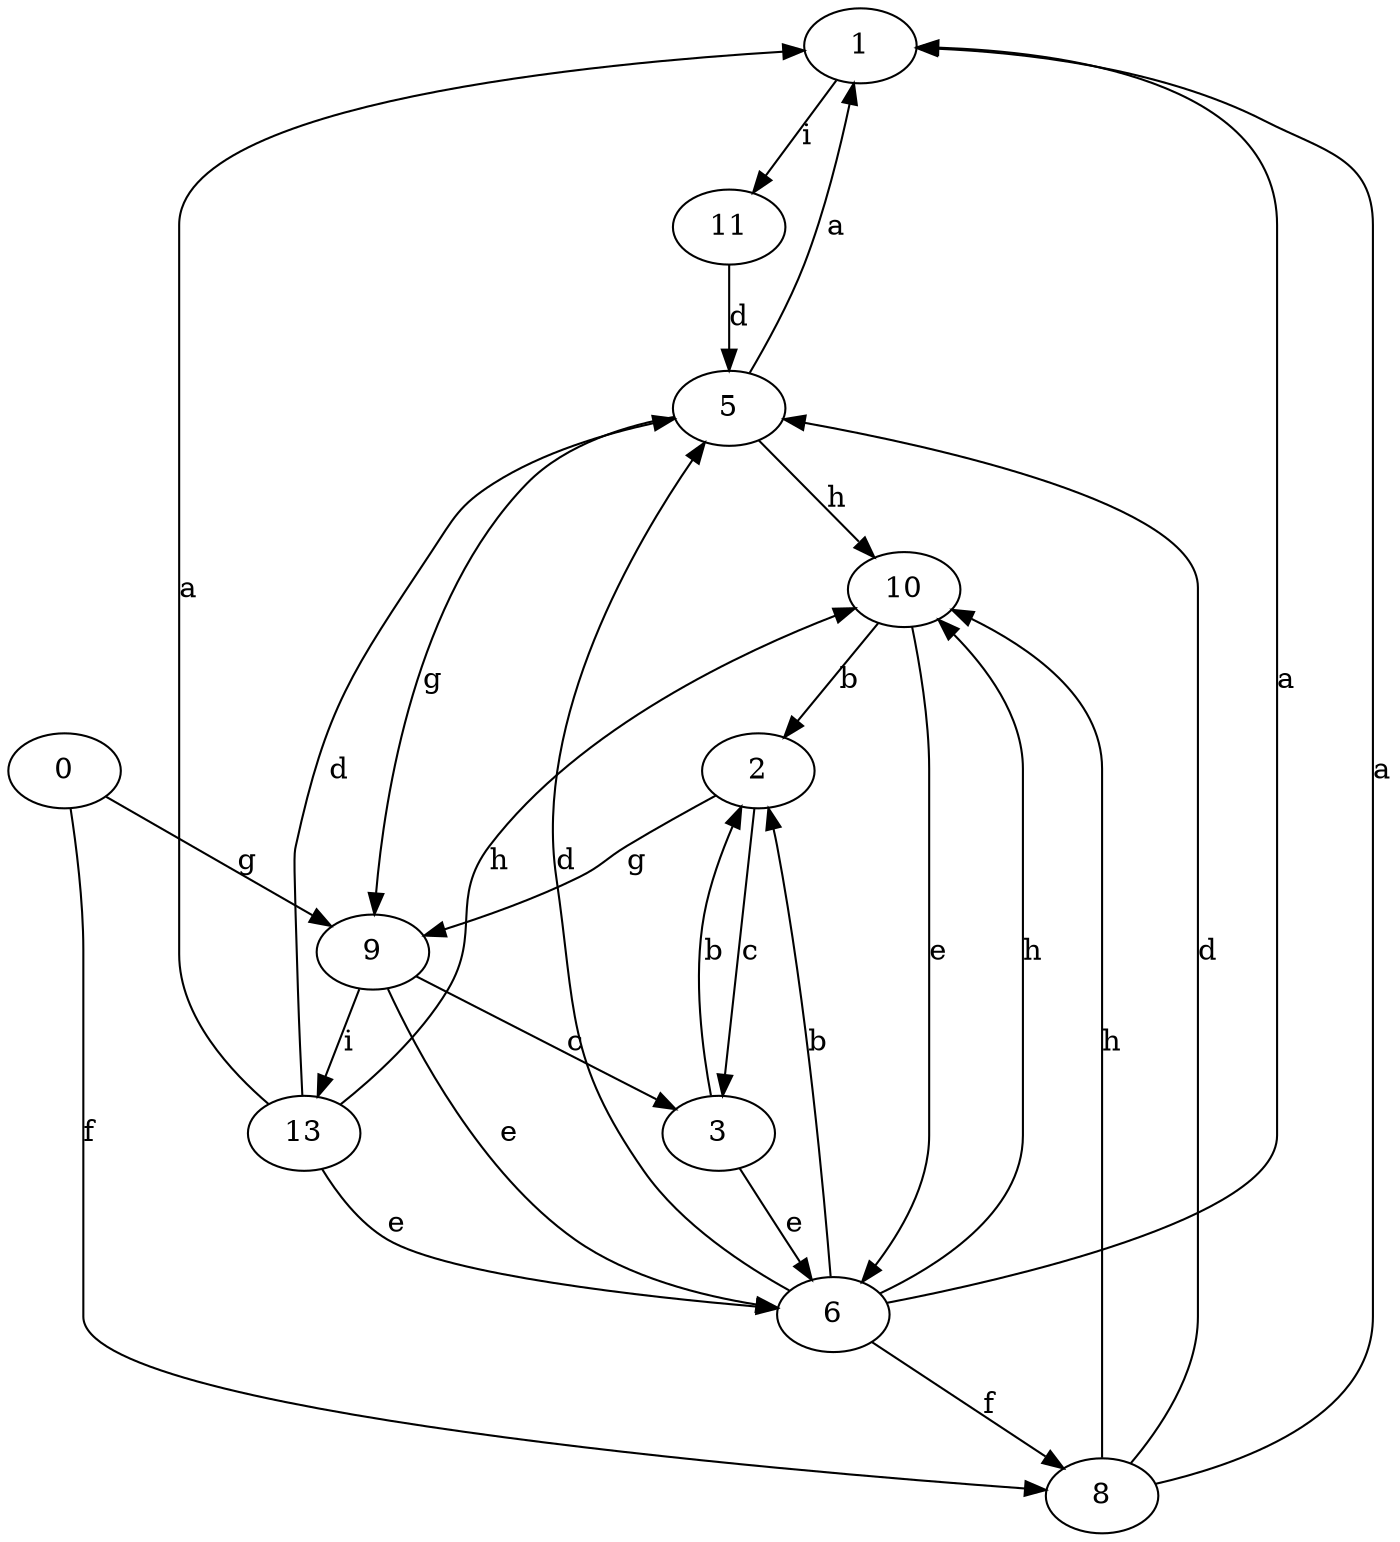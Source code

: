 strict digraph  {
1;
2;
3;
5;
6;
0;
8;
9;
10;
11;
13;
1 -> 11  [label=i];
2 -> 3  [label=c];
2 -> 9  [label=g];
3 -> 2  [label=b];
3 -> 6  [label=e];
5 -> 1  [label=a];
5 -> 9  [label=g];
5 -> 10  [label=h];
6 -> 1  [label=a];
6 -> 2  [label=b];
6 -> 5  [label=d];
6 -> 8  [label=f];
6 -> 10  [label=h];
0 -> 8  [label=f];
0 -> 9  [label=g];
8 -> 1  [label=a];
8 -> 5  [label=d];
8 -> 10  [label=h];
9 -> 3  [label=c];
9 -> 6  [label=e];
9 -> 13  [label=i];
10 -> 2  [label=b];
10 -> 6  [label=e];
11 -> 5  [label=d];
13 -> 1  [label=a];
13 -> 5  [label=d];
13 -> 6  [label=e];
13 -> 10  [label=h];
}

